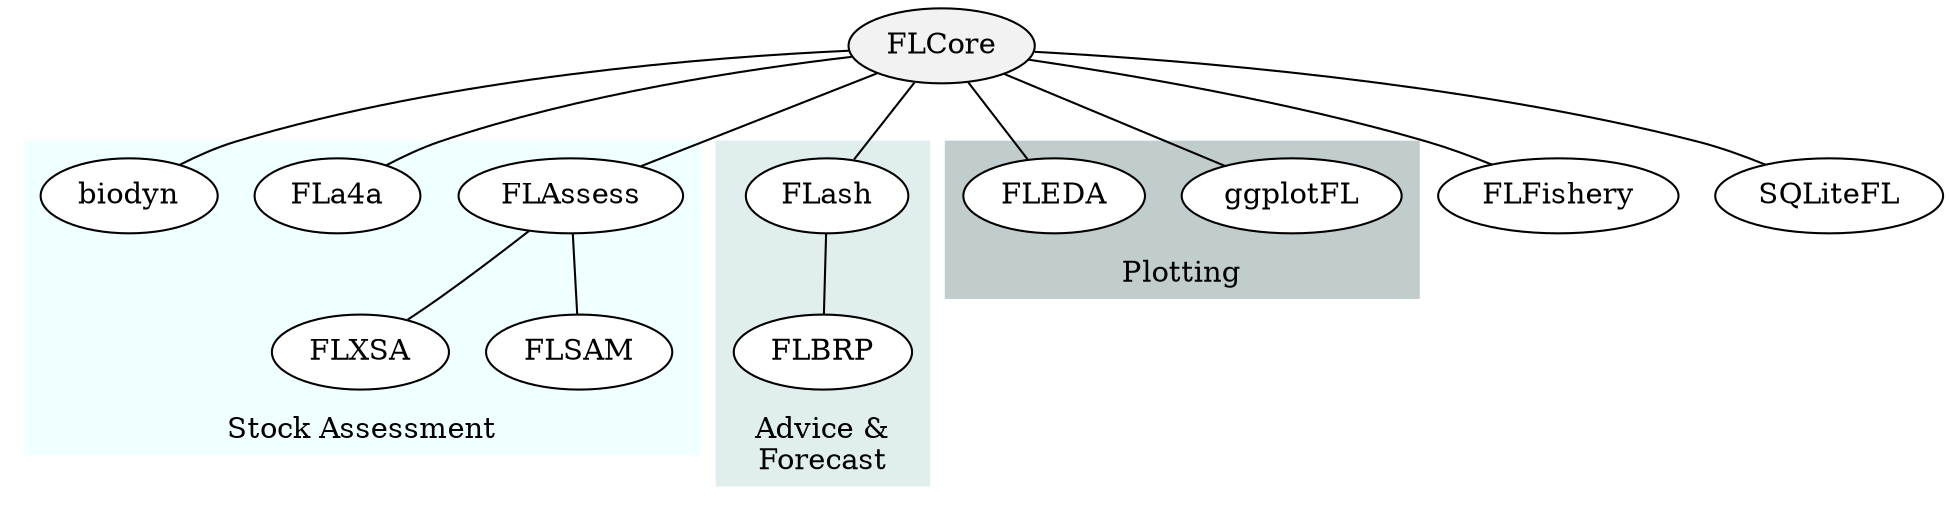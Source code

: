 graph G {

graph [style="square, filled", color=azure1, fillcolor=azure1, labelloc="b"];

node [style=filled,color=black,fillcolor=white];

FLCore [fillcolor=gray95];

	subgraph cluster_0 {
        "FLAssess" "FLXSA" "FLSAM" "FLa4a" "biodyn";
        label = "Stock Assessment";
  }
	subgraph cluster_1 {
        "FLash" "FLBRP" "FLSAM";
        label = "Advice &\nForecast";
				color=azure2;
				fillcolor=azure2;
  }
	subgraph cluster_2 {
        "ggplotFL" "FLEDA";
        label = "Plotting";
				color=azure3;
				fillcolor=azure3;
  }

	FLCore -- FLFishery;
	FLCore -- FLAssess;
	FLAssess -- FLXSA;
	FLAssess -- FLSAM;
	FLCore -- biodyn;
	FLCore -- ggplotFL;
	FLCore -- FLEDA;
	FLCore -- FLash;
	FLash -- FLBRP;
	FLCore -- FLa4a;
	FLCore -- SQLiteFL;
}
